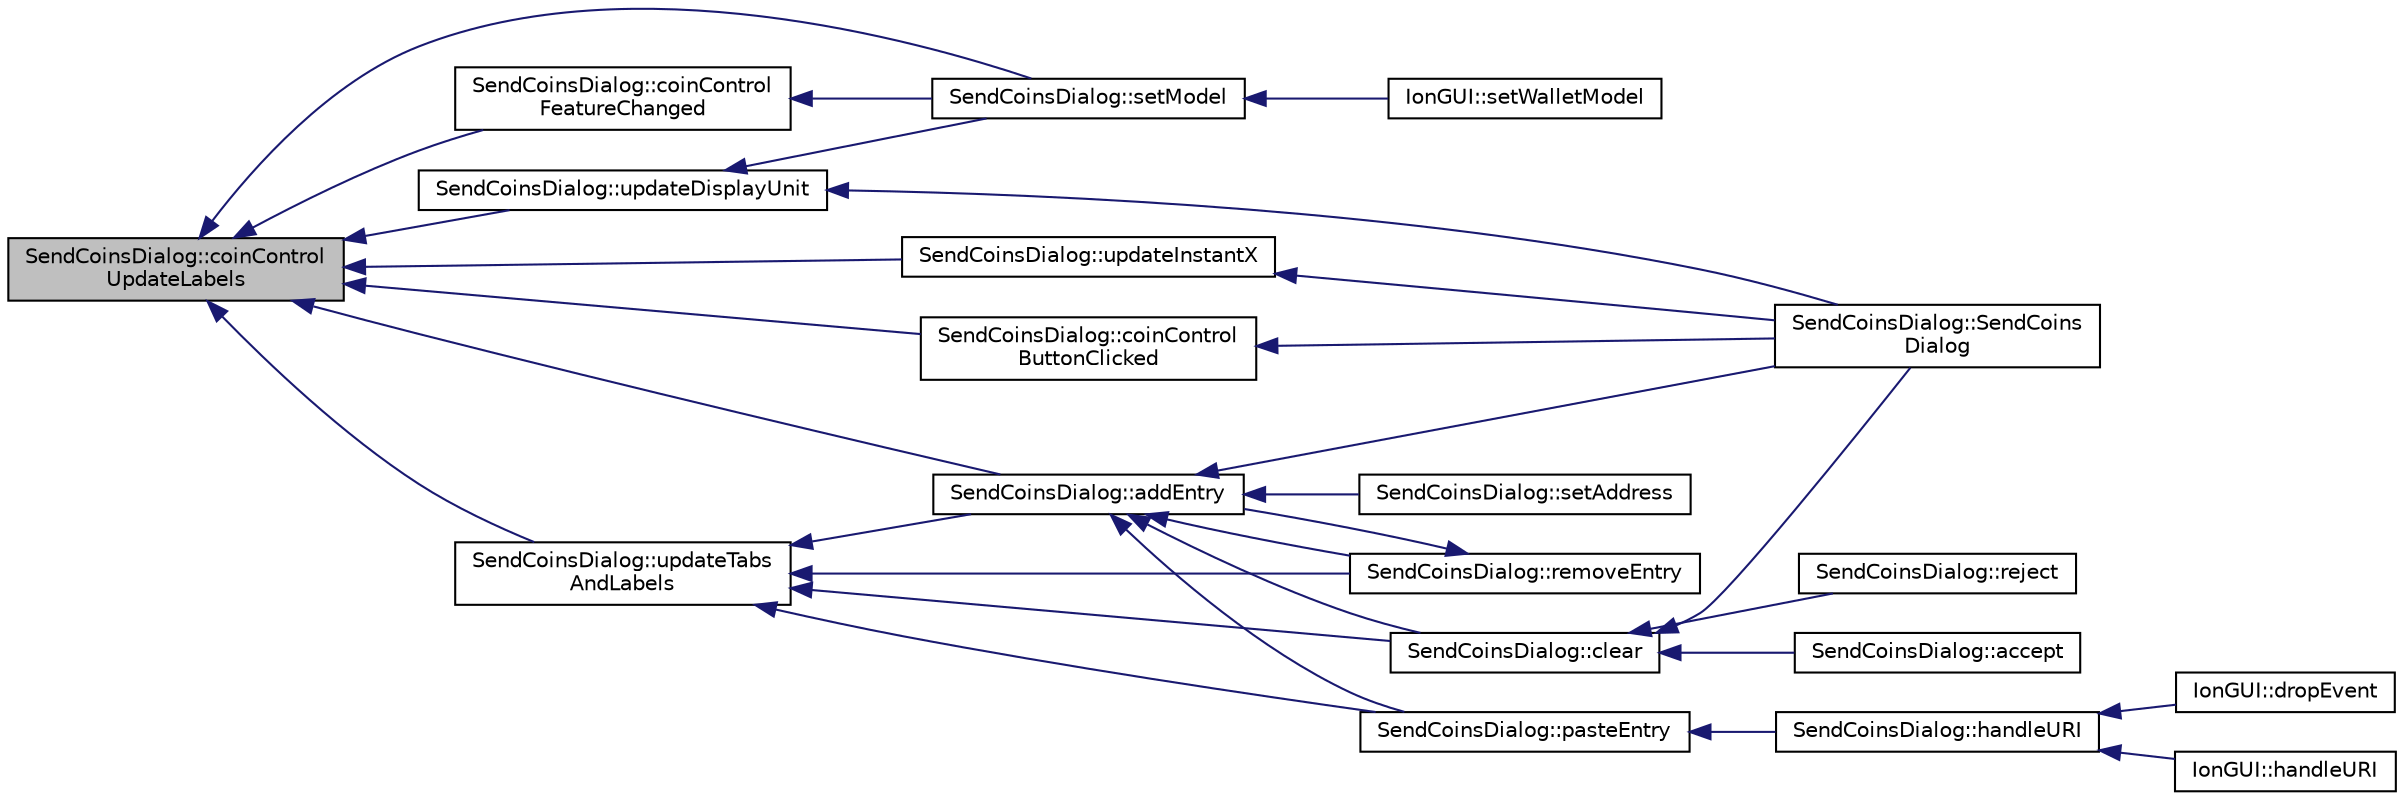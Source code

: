 digraph "SendCoinsDialog::coinControlUpdateLabels"
{
  edge [fontname="Helvetica",fontsize="10",labelfontname="Helvetica",labelfontsize="10"];
  node [fontname="Helvetica",fontsize="10",shape=record];
  rankdir="LR";
  Node434 [label="SendCoinsDialog::coinControl\lUpdateLabels",height=0.2,width=0.4,color="black", fillcolor="grey75", style="filled", fontcolor="black"];
  Node434 -> Node435 [dir="back",color="midnightblue",fontsize="10",style="solid",fontname="Helvetica"];
  Node435 [label="SendCoinsDialog::setModel",height=0.2,width=0.4,color="black", fillcolor="white", style="filled",URL="$d6/de6/class_send_coins_dialog.html#a73a6c1b1850a334ee652ac167713a2aa"];
  Node435 -> Node436 [dir="back",color="midnightblue",fontsize="10",style="solid",fontname="Helvetica"];
  Node436 [label="IonGUI::setWalletModel",height=0.2,width=0.4,color="black", fillcolor="white", style="filled",URL="$dc/d0b/class_ion_g_u_i.html#a37f87db65498b036d387c705a749c45d",tooltip="Set the wallet model. "];
  Node434 -> Node437 [dir="back",color="midnightblue",fontsize="10",style="solid",fontname="Helvetica"];
  Node437 [label="SendCoinsDialog::addEntry",height=0.2,width=0.4,color="black", fillcolor="white", style="filled",URL="$d6/de6/class_send_coins_dialog.html#a3d680a76b967641115c6ff2fa83fb62a"];
  Node437 -> Node438 [dir="back",color="midnightblue",fontsize="10",style="solid",fontname="Helvetica"];
  Node438 [label="SendCoinsDialog::SendCoins\lDialog",height=0.2,width=0.4,color="black", fillcolor="white", style="filled",URL="$d6/de6/class_send_coins_dialog.html#a0df5bc29d1df68eda44826651afc595f"];
  Node437 -> Node439 [dir="back",color="midnightblue",fontsize="10",style="solid",fontname="Helvetica"];
  Node439 [label="SendCoinsDialog::clear",height=0.2,width=0.4,color="black", fillcolor="white", style="filled",URL="$d6/de6/class_send_coins_dialog.html#a127bddff45f49ff5e6e263efe218ae26"];
  Node439 -> Node438 [dir="back",color="midnightblue",fontsize="10",style="solid",fontname="Helvetica"];
  Node439 -> Node440 [dir="back",color="midnightblue",fontsize="10",style="solid",fontname="Helvetica"];
  Node440 [label="SendCoinsDialog::reject",height=0.2,width=0.4,color="black", fillcolor="white", style="filled",URL="$d6/de6/class_send_coins_dialog.html#a4879553d77d29f522ac92ac04580f4ad"];
  Node439 -> Node441 [dir="back",color="midnightblue",fontsize="10",style="solid",fontname="Helvetica"];
  Node441 [label="SendCoinsDialog::accept",height=0.2,width=0.4,color="black", fillcolor="white", style="filled",URL="$d6/de6/class_send_coins_dialog.html#af2185c3d29e43d37c30669f0def46060"];
  Node437 -> Node442 [dir="back",color="midnightblue",fontsize="10",style="solid",fontname="Helvetica"];
  Node442 [label="SendCoinsDialog::removeEntry",height=0.2,width=0.4,color="black", fillcolor="white", style="filled",URL="$d6/de6/class_send_coins_dialog.html#aabd82a79bd2358493f36425f1d62136b"];
  Node442 -> Node437 [dir="back",color="midnightblue",fontsize="10",style="solid",fontname="Helvetica"];
  Node437 -> Node443 [dir="back",color="midnightblue",fontsize="10",style="solid",fontname="Helvetica"];
  Node443 [label="SendCoinsDialog::setAddress",height=0.2,width=0.4,color="black", fillcolor="white", style="filled",URL="$d6/de6/class_send_coins_dialog.html#a920b2dbf121ca3cfac2adc56e96295f8"];
  Node437 -> Node444 [dir="back",color="midnightblue",fontsize="10",style="solid",fontname="Helvetica"];
  Node444 [label="SendCoinsDialog::pasteEntry",height=0.2,width=0.4,color="black", fillcolor="white", style="filled",URL="$d6/de6/class_send_coins_dialog.html#a4440d15ced5d217baaad33a17d56b409"];
  Node444 -> Node445 [dir="back",color="midnightblue",fontsize="10",style="solid",fontname="Helvetica"];
  Node445 [label="SendCoinsDialog::handleURI",height=0.2,width=0.4,color="black", fillcolor="white", style="filled",URL="$d6/de6/class_send_coins_dialog.html#a0b55c56582d3352734eb01e8a6f404c1"];
  Node445 -> Node446 [dir="back",color="midnightblue",fontsize="10",style="solid",fontname="Helvetica"];
  Node446 [label="IonGUI::dropEvent",height=0.2,width=0.4,color="black", fillcolor="white", style="filled",URL="$dc/d0b/class_ion_g_u_i.html#a42edcabd719877fa223bfc4ce1004950"];
  Node445 -> Node447 [dir="back",color="midnightblue",fontsize="10",style="solid",fontname="Helvetica"];
  Node447 [label="IonGUI::handleURI",height=0.2,width=0.4,color="black", fillcolor="white", style="filled",URL="$dc/d0b/class_ion_g_u_i.html#a96c92e010ff8af010b4053c09128a273"];
  Node434 -> Node448 [dir="back",color="midnightblue",fontsize="10",style="solid",fontname="Helvetica"];
  Node448 [label="SendCoinsDialog::updateTabs\lAndLabels",height=0.2,width=0.4,color="black", fillcolor="white", style="filled",URL="$d6/de6/class_send_coins_dialog.html#a3b834c739f7d02d8086a2bf58525c5f0"];
  Node448 -> Node439 [dir="back",color="midnightblue",fontsize="10",style="solid",fontname="Helvetica"];
  Node448 -> Node437 [dir="back",color="midnightblue",fontsize="10",style="solid",fontname="Helvetica"];
  Node448 -> Node442 [dir="back",color="midnightblue",fontsize="10",style="solid",fontname="Helvetica"];
  Node448 -> Node444 [dir="back",color="midnightblue",fontsize="10",style="solid",fontname="Helvetica"];
  Node434 -> Node449 [dir="back",color="midnightblue",fontsize="10",style="solid",fontname="Helvetica"];
  Node449 [label="SendCoinsDialog::updateDisplayUnit",height=0.2,width=0.4,color="black", fillcolor="white", style="filled",URL="$d6/de6/class_send_coins_dialog.html#a74815ad8502b126200b6fd2e59e9f042"];
  Node449 -> Node438 [dir="back",color="midnightblue",fontsize="10",style="solid",fontname="Helvetica"];
  Node449 -> Node435 [dir="back",color="midnightblue",fontsize="10",style="solid",fontname="Helvetica"];
  Node434 -> Node450 [dir="back",color="midnightblue",fontsize="10",style="solid",fontname="Helvetica"];
  Node450 [label="SendCoinsDialog::updateInstantX",height=0.2,width=0.4,color="black", fillcolor="white", style="filled",URL="$d6/de6/class_send_coins_dialog.html#a2ef7a77ae3a6525d062e010dc414b950"];
  Node450 -> Node438 [dir="back",color="midnightblue",fontsize="10",style="solid",fontname="Helvetica"];
  Node434 -> Node451 [dir="back",color="midnightblue",fontsize="10",style="solid",fontname="Helvetica"];
  Node451 [label="SendCoinsDialog::coinControl\lFeatureChanged",height=0.2,width=0.4,color="black", fillcolor="white", style="filled",URL="$d6/de6/class_send_coins_dialog.html#af13ddd00abec4f060632d887b5e838a3"];
  Node451 -> Node435 [dir="back",color="midnightblue",fontsize="10",style="solid",fontname="Helvetica"];
  Node434 -> Node452 [dir="back",color="midnightblue",fontsize="10",style="solid",fontname="Helvetica"];
  Node452 [label="SendCoinsDialog::coinControl\lButtonClicked",height=0.2,width=0.4,color="black", fillcolor="white", style="filled",URL="$d6/de6/class_send_coins_dialog.html#a59d757d9e4bea5b380eb480fd79cfb49"];
  Node452 -> Node438 [dir="back",color="midnightblue",fontsize="10",style="solid",fontname="Helvetica"];
}
